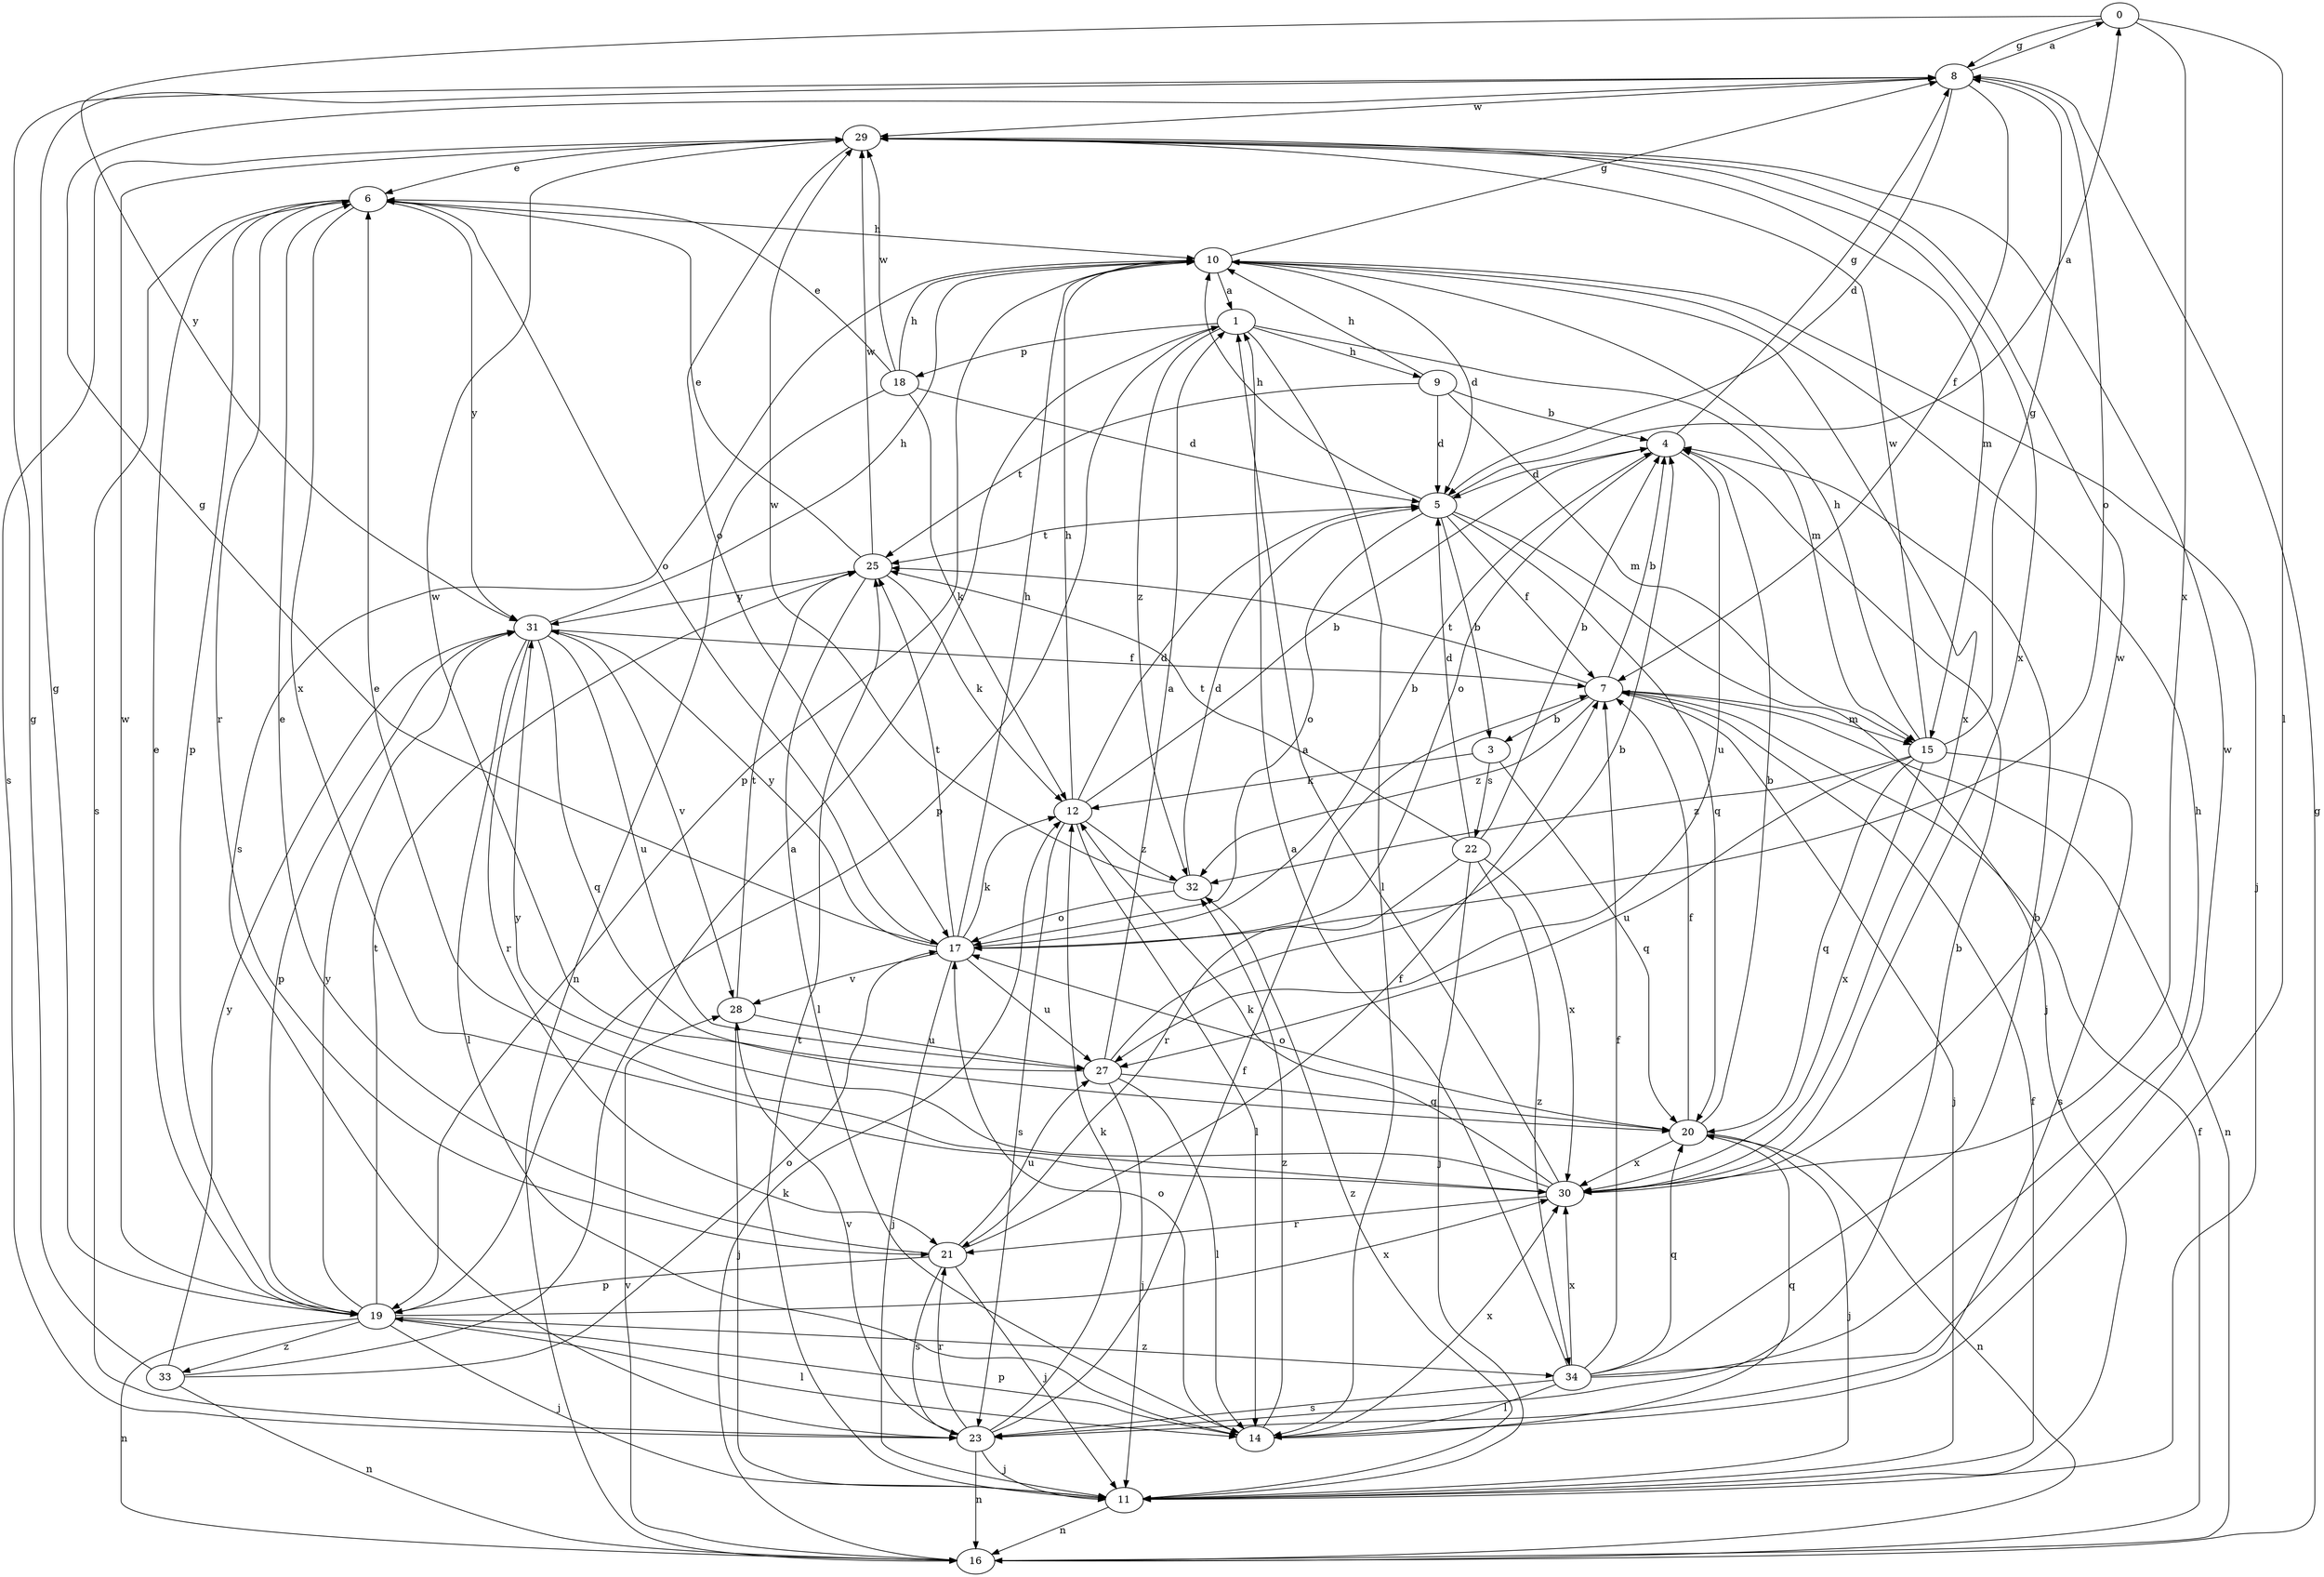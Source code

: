 strict digraph  {
0;
1;
3;
4;
5;
6;
7;
8;
9;
10;
11;
12;
14;
15;
16;
17;
18;
19;
20;
21;
22;
23;
25;
27;
28;
29;
30;
31;
32;
33;
34;
0 -> 8  [label=g];
0 -> 14  [label=l];
0 -> 30  [label=x];
0 -> 31  [label=y];
1 -> 9  [label=h];
1 -> 14  [label=l];
1 -> 15  [label=m];
1 -> 18  [label=p];
1 -> 19  [label=p];
1 -> 32  [label=z];
3 -> 12  [label=k];
3 -> 20  [label=q];
3 -> 22  [label=s];
4 -> 5  [label=d];
4 -> 8  [label=g];
4 -> 17  [label=o];
4 -> 27  [label=u];
5 -> 0  [label=a];
5 -> 3  [label=b];
5 -> 7  [label=f];
5 -> 10  [label=h];
5 -> 11  [label=j];
5 -> 17  [label=o];
5 -> 20  [label=q];
5 -> 25  [label=t];
6 -> 10  [label=h];
6 -> 17  [label=o];
6 -> 19  [label=p];
6 -> 21  [label=r];
6 -> 23  [label=s];
6 -> 30  [label=x];
6 -> 31  [label=y];
7 -> 3  [label=b];
7 -> 4  [label=b];
7 -> 11  [label=j];
7 -> 15  [label=m];
7 -> 16  [label=n];
7 -> 25  [label=t];
7 -> 32  [label=z];
8 -> 0  [label=a];
8 -> 5  [label=d];
8 -> 7  [label=f];
8 -> 17  [label=o];
8 -> 29  [label=w];
9 -> 4  [label=b];
9 -> 5  [label=d];
9 -> 10  [label=h];
9 -> 15  [label=m];
9 -> 25  [label=t];
10 -> 1  [label=a];
10 -> 5  [label=d];
10 -> 8  [label=g];
10 -> 11  [label=j];
10 -> 19  [label=p];
10 -> 23  [label=s];
10 -> 30  [label=x];
11 -> 7  [label=f];
11 -> 16  [label=n];
11 -> 25  [label=t];
11 -> 32  [label=z];
12 -> 4  [label=b];
12 -> 5  [label=d];
12 -> 10  [label=h];
12 -> 14  [label=l];
12 -> 23  [label=s];
12 -> 32  [label=z];
14 -> 17  [label=o];
14 -> 19  [label=p];
14 -> 20  [label=q];
14 -> 30  [label=x];
14 -> 32  [label=z];
15 -> 8  [label=g];
15 -> 10  [label=h];
15 -> 20  [label=q];
15 -> 23  [label=s];
15 -> 27  [label=u];
15 -> 29  [label=w];
15 -> 30  [label=x];
15 -> 32  [label=z];
16 -> 7  [label=f];
16 -> 8  [label=g];
16 -> 12  [label=k];
16 -> 28  [label=v];
17 -> 4  [label=b];
17 -> 8  [label=g];
17 -> 10  [label=h];
17 -> 11  [label=j];
17 -> 12  [label=k];
17 -> 25  [label=t];
17 -> 27  [label=u];
17 -> 28  [label=v];
17 -> 31  [label=y];
18 -> 5  [label=d];
18 -> 6  [label=e];
18 -> 10  [label=h];
18 -> 12  [label=k];
18 -> 16  [label=n];
18 -> 29  [label=w];
19 -> 6  [label=e];
19 -> 8  [label=g];
19 -> 11  [label=j];
19 -> 14  [label=l];
19 -> 16  [label=n];
19 -> 25  [label=t];
19 -> 29  [label=w];
19 -> 30  [label=x];
19 -> 31  [label=y];
19 -> 33  [label=z];
19 -> 34  [label=z];
20 -> 4  [label=b];
20 -> 7  [label=f];
20 -> 11  [label=j];
20 -> 16  [label=n];
20 -> 17  [label=o];
20 -> 30  [label=x];
21 -> 6  [label=e];
21 -> 7  [label=f];
21 -> 11  [label=j];
21 -> 19  [label=p];
21 -> 23  [label=s];
21 -> 27  [label=u];
22 -> 4  [label=b];
22 -> 5  [label=d];
22 -> 11  [label=j];
22 -> 21  [label=r];
22 -> 25  [label=t];
22 -> 30  [label=x];
22 -> 34  [label=z];
23 -> 4  [label=b];
23 -> 7  [label=f];
23 -> 11  [label=j];
23 -> 12  [label=k];
23 -> 16  [label=n];
23 -> 21  [label=r];
23 -> 28  [label=v];
25 -> 6  [label=e];
25 -> 12  [label=k];
25 -> 14  [label=l];
25 -> 29  [label=w];
25 -> 31  [label=y];
27 -> 1  [label=a];
27 -> 4  [label=b];
27 -> 11  [label=j];
27 -> 14  [label=l];
27 -> 20  [label=q];
27 -> 29  [label=w];
28 -> 11  [label=j];
28 -> 25  [label=t];
28 -> 27  [label=u];
29 -> 6  [label=e];
29 -> 15  [label=m];
29 -> 17  [label=o];
29 -> 23  [label=s];
29 -> 30  [label=x];
30 -> 1  [label=a];
30 -> 6  [label=e];
30 -> 12  [label=k];
30 -> 21  [label=r];
30 -> 29  [label=w];
30 -> 31  [label=y];
31 -> 7  [label=f];
31 -> 10  [label=h];
31 -> 14  [label=l];
31 -> 19  [label=p];
31 -> 20  [label=q];
31 -> 21  [label=r];
31 -> 27  [label=u];
31 -> 28  [label=v];
32 -> 5  [label=d];
32 -> 17  [label=o];
32 -> 29  [label=w];
33 -> 1  [label=a];
33 -> 8  [label=g];
33 -> 16  [label=n];
33 -> 17  [label=o];
33 -> 31  [label=y];
34 -> 1  [label=a];
34 -> 4  [label=b];
34 -> 7  [label=f];
34 -> 10  [label=h];
34 -> 14  [label=l];
34 -> 20  [label=q];
34 -> 23  [label=s];
34 -> 29  [label=w];
34 -> 30  [label=x];
}
